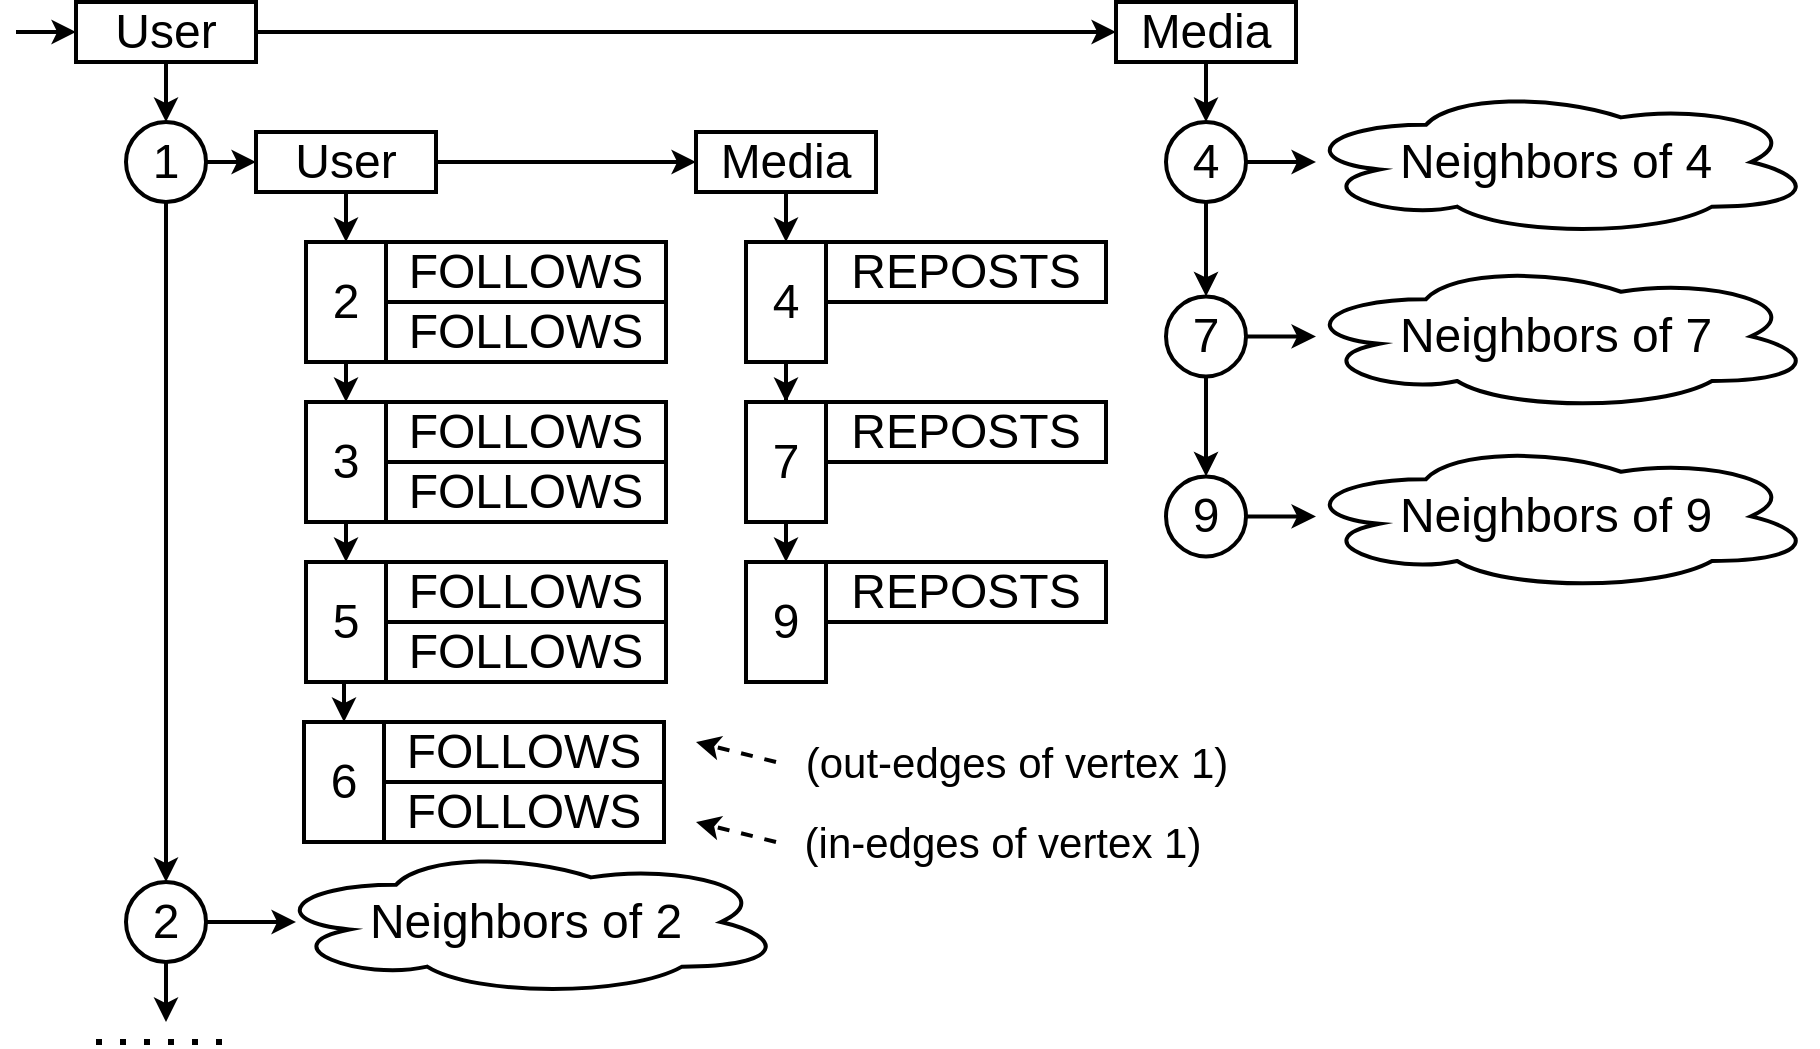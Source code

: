 <mxfile version="14.1.8" type="device"><diagram id="yqN_y2KPkK5F6SF3HblZ" name="Page-1"><mxGraphModel dx="1102" dy="807" grid="1" gridSize="10" guides="1" tooltips="1" connect="1" arrows="1" fold="1" page="1" pageScale="1" pageWidth="827" pageHeight="1169" math="0" shadow="0"><root><mxCell id="0"/><mxCell id="1" parent="0"/><mxCell id="Qf6dFci-3BxavoCaxBfH-58" style="edgeStyle=orthogonalEdgeStyle;rounded=0;orthogonalLoop=1;jettySize=auto;html=1;exitX=0.5;exitY=1;exitDx=0;exitDy=0;strokeWidth=2;" parent="1" source="Qf6dFci-3BxavoCaxBfH-2" target="Qf6dFci-3BxavoCaxBfH-55" edge="1"><mxGeometry relative="1" as="geometry"/></mxCell><mxCell id="Qf6dFci-3BxavoCaxBfH-2" value="&lt;font style=&quot;font-size: 24px&quot;&gt;Media&lt;/font&gt;" style="rounded=0;whiteSpace=wrap;html=1;strokeWidth=2;" parent="1" vertex="1"><mxGeometry x="430" y="365" width="90" height="30" as="geometry"/></mxCell><mxCell id="Qf6dFci-3BxavoCaxBfH-3" value="&lt;font style=&quot;font-size: 24px&quot;&gt;REPOSTS&lt;br&gt;&lt;/font&gt;" style="rounded=0;whiteSpace=wrap;html=1;strokeWidth=2;" parent="1" vertex="1"><mxGeometry x="495" y="420" width="140" height="30" as="geometry"/></mxCell><mxCell id="Qf6dFci-3BxavoCaxBfH-8" style="edgeStyle=orthogonalEdgeStyle;rounded=0;orthogonalLoop=1;jettySize=auto;html=1;exitX=0.5;exitY=1;exitDx=0;exitDy=0;strokeWidth=2;" parent="1" source="Qf6dFci-3BxavoCaxBfH-6" target="Qf6dFci-3BxavoCaxBfH-7" edge="1"><mxGeometry relative="1" as="geometry"/></mxCell><mxCell id="Qf6dFci-3BxavoCaxBfH-67" style="edgeStyle=orthogonalEdgeStyle;rounded=0;orthogonalLoop=1;jettySize=auto;html=1;exitX=1;exitY=0.5;exitDx=0;exitDy=0;entryX=0;entryY=0.5;entryDx=0;entryDy=0;strokeWidth=2;" parent="1" source="Qf6dFci-3BxavoCaxBfH-6" target="Qf6dFci-3BxavoCaxBfH-66" edge="1"><mxGeometry relative="1" as="geometry"/></mxCell><mxCell id="Qf6dFci-3BxavoCaxBfH-6" value="&lt;font style=&quot;font-size: 24px&quot;&gt;User&lt;/font&gt;" style="rounded=0;whiteSpace=wrap;html=1;strokeWidth=2;" parent="1" vertex="1"><mxGeometry x="120" y="300" width="90" height="30" as="geometry"/></mxCell><mxCell id="Qf6dFci-3BxavoCaxBfH-10" style="edgeStyle=orthogonalEdgeStyle;rounded=0;orthogonalLoop=1;jettySize=auto;html=1;exitX=1;exitY=0.5;exitDx=0;exitDy=0;entryX=0;entryY=0.5;entryDx=0;entryDy=0;strokeWidth=2;" parent="1" source="Qf6dFci-3BxavoCaxBfH-7" target="Qf6dFci-3BxavoCaxBfH-9" edge="1"><mxGeometry relative="1" as="geometry"/></mxCell><mxCell id="Qf6dFci-3BxavoCaxBfH-32" style="edgeStyle=orthogonalEdgeStyle;rounded=0;orthogonalLoop=1;jettySize=auto;html=1;exitX=0.5;exitY=1;exitDx=0;exitDy=0;strokeWidth=2;" parent="1" source="Qf6dFci-3BxavoCaxBfH-7" target="Qf6dFci-3BxavoCaxBfH-31" edge="1"><mxGeometry relative="1" as="geometry"/></mxCell><mxCell id="Qf6dFci-3BxavoCaxBfH-7" value="&lt;font style=&quot;font-size: 24px&quot;&gt;1&lt;/font&gt;" style="ellipse;whiteSpace=wrap;html=1;aspect=fixed;strokeWidth=2;" parent="1" vertex="1"><mxGeometry x="145" y="360" width="40" height="40" as="geometry"/></mxCell><mxCell id="Qf6dFci-3BxavoCaxBfH-14" style="edgeStyle=orthogonalEdgeStyle;rounded=0;orthogonalLoop=1;jettySize=auto;html=1;exitX=0.5;exitY=1;exitDx=0;exitDy=0;entryX=0.5;entryY=0;entryDx=0;entryDy=0;strokeWidth=2;" parent="1" source="Qf6dFci-3BxavoCaxBfH-9" target="Qf6dFci-3BxavoCaxBfH-13" edge="1"><mxGeometry relative="1" as="geometry"/></mxCell><mxCell id="Qf6dFci-3BxavoCaxBfH-29" style="edgeStyle=orthogonalEdgeStyle;rounded=0;orthogonalLoop=1;jettySize=auto;html=1;exitX=1;exitY=0.5;exitDx=0;exitDy=0;entryX=0;entryY=0.5;entryDx=0;entryDy=0;strokeWidth=2;" parent="1" source="Qf6dFci-3BxavoCaxBfH-9" target="Qf6dFci-3BxavoCaxBfH-2" edge="1"><mxGeometry relative="1" as="geometry"/></mxCell><mxCell id="Qf6dFci-3BxavoCaxBfH-9" value="&lt;font style=&quot;font-size: 24px&quot;&gt;User&lt;/font&gt;" style="rounded=0;whiteSpace=wrap;html=1;strokeWidth=2;" parent="1" vertex="1"><mxGeometry x="210" y="365" width="90" height="30" as="geometry"/></mxCell><mxCell id="Qf6dFci-3BxavoCaxBfH-20" style="edgeStyle=orthogonalEdgeStyle;rounded=0;orthogonalLoop=1;jettySize=auto;html=1;exitX=0.5;exitY=1;exitDx=0;exitDy=0;entryX=0.5;entryY=0;entryDx=0;entryDy=0;strokeWidth=2;" parent="1" source="Qf6dFci-3BxavoCaxBfH-13" target="Qf6dFci-3BxavoCaxBfH-17" edge="1"><mxGeometry relative="1" as="geometry"/></mxCell><mxCell id="Qf6dFci-3BxavoCaxBfH-13" value="&lt;font style=&quot;font-size: 24px&quot;&gt;2&lt;/font&gt;" style="rounded=0;whiteSpace=wrap;html=1;strokeWidth=2;" parent="1" vertex="1"><mxGeometry x="235" y="420" width="40" height="60" as="geometry"/></mxCell><mxCell id="Qf6dFci-3BxavoCaxBfH-15" value="&lt;font style=&quot;font-size: 24px&quot;&gt;FOLLOWS&lt;br&gt;&lt;/font&gt;" style="rounded=0;whiteSpace=wrap;html=1;strokeWidth=2;" parent="1" vertex="1"><mxGeometry x="275" y="420" width="140" height="30" as="geometry"/></mxCell><mxCell id="Qf6dFci-3BxavoCaxBfH-16" value="&lt;font style=&quot;font-size: 24px&quot;&gt;FOLLOWS&lt;br&gt;&lt;/font&gt;" style="rounded=0;whiteSpace=wrap;html=1;strokeWidth=2;" parent="1" vertex="1"><mxGeometry x="275" y="450" width="140" height="30" as="geometry"/></mxCell><mxCell id="Qf6dFci-3BxavoCaxBfH-24" style="edgeStyle=orthogonalEdgeStyle;rounded=0;orthogonalLoop=1;jettySize=auto;html=1;exitX=0.5;exitY=1;exitDx=0;exitDy=0;entryX=0.5;entryY=0;entryDx=0;entryDy=0;strokeWidth=2;" parent="1" source="Qf6dFci-3BxavoCaxBfH-17" target="Qf6dFci-3BxavoCaxBfH-21" edge="1"><mxGeometry relative="1" as="geometry"/></mxCell><mxCell id="Qf6dFci-3BxavoCaxBfH-17" value="&lt;font style=&quot;font-size: 24px&quot;&gt;3&lt;/font&gt;" style="rounded=0;whiteSpace=wrap;html=1;strokeWidth=2;" parent="1" vertex="1"><mxGeometry x="235" y="500" width="40" height="60" as="geometry"/></mxCell><mxCell id="Qf6dFci-3BxavoCaxBfH-18" value="&lt;font style=&quot;font-size: 24px&quot;&gt;FOLLOWS&lt;br&gt;&lt;/font&gt;" style="rounded=0;whiteSpace=wrap;html=1;strokeWidth=2;" parent="1" vertex="1"><mxGeometry x="275" y="500" width="140" height="30" as="geometry"/></mxCell><mxCell id="Qf6dFci-3BxavoCaxBfH-19" value="&lt;font style=&quot;font-size: 24px&quot;&gt;FOLLOWS&lt;br&gt;&lt;/font&gt;" style="rounded=0;whiteSpace=wrap;html=1;strokeWidth=2;" parent="1" vertex="1"><mxGeometry x="275" y="530" width="140" height="30" as="geometry"/></mxCell><mxCell id="Qf6dFci-3BxavoCaxBfH-28" style="edgeStyle=orthogonalEdgeStyle;rounded=0;orthogonalLoop=1;jettySize=auto;html=1;exitX=0.5;exitY=1;exitDx=0;exitDy=0;entryX=0.5;entryY=0;entryDx=0;entryDy=0;strokeWidth=2;" parent="1" source="Qf6dFci-3BxavoCaxBfH-21" target="Qf6dFci-3BxavoCaxBfH-25" edge="1"><mxGeometry relative="1" as="geometry"/></mxCell><mxCell id="Qf6dFci-3BxavoCaxBfH-21" value="&lt;font style=&quot;font-size: 24px&quot;&gt;5&lt;/font&gt;" style="rounded=0;whiteSpace=wrap;html=1;strokeWidth=2;" parent="1" vertex="1"><mxGeometry x="235" y="580" width="40" height="60" as="geometry"/></mxCell><mxCell id="Qf6dFci-3BxavoCaxBfH-22" value="&lt;font style=&quot;font-size: 24px&quot;&gt;FOLLOWS&lt;br&gt;&lt;/font&gt;" style="rounded=0;whiteSpace=wrap;html=1;strokeWidth=2;" parent="1" vertex="1"><mxGeometry x="275" y="580" width="140" height="30" as="geometry"/></mxCell><mxCell id="Qf6dFci-3BxavoCaxBfH-23" value="&lt;font style=&quot;font-size: 24px&quot;&gt;FOLLOWS&lt;br&gt;&lt;/font&gt;" style="rounded=0;whiteSpace=wrap;html=1;strokeWidth=2;" parent="1" vertex="1"><mxGeometry x="275" y="610" width="140" height="30" as="geometry"/></mxCell><mxCell id="Qf6dFci-3BxavoCaxBfH-25" value="&lt;font style=&quot;font-size: 24px&quot;&gt;6&lt;/font&gt;" style="rounded=0;whiteSpace=wrap;html=1;strokeWidth=2;" parent="1" vertex="1"><mxGeometry x="234" y="660" width="40" height="60" as="geometry"/></mxCell><mxCell id="Qf6dFci-3BxavoCaxBfH-26" value="&lt;font style=&quot;font-size: 24px&quot;&gt;FOLLOWS&lt;br&gt;&lt;/font&gt;" style="rounded=0;whiteSpace=wrap;html=1;strokeWidth=2;" parent="1" vertex="1"><mxGeometry x="274" y="660" width="140" height="30" as="geometry"/></mxCell><mxCell id="Qf6dFci-3BxavoCaxBfH-27" value="&lt;font style=&quot;font-size: 24px&quot;&gt;FOLLOWS&lt;br&gt;&lt;/font&gt;" style="rounded=0;whiteSpace=wrap;html=1;strokeWidth=2;" parent="1" vertex="1"><mxGeometry x="274" y="690" width="140" height="30" as="geometry"/></mxCell><mxCell id="Qf6dFci-3BxavoCaxBfH-30" value="" style="endArrow=classic;html=1;strokeWidth=2;entryX=0;entryY=0.5;entryDx=0;entryDy=0;" parent="1" target="Qf6dFci-3BxavoCaxBfH-6" edge="1"><mxGeometry width="50" height="50" relative="1" as="geometry"><mxPoint x="90" y="315" as="sourcePoint"/><mxPoint x="90" y="210" as="targetPoint"/></mxGeometry></mxCell><mxCell id="Qf6dFci-3BxavoCaxBfH-48" style="edgeStyle=orthogonalEdgeStyle;rounded=0;orthogonalLoop=1;jettySize=auto;html=1;exitX=0.5;exitY=1;exitDx=0;exitDy=0;entryX=0.5;entryY=0;entryDx=0;entryDy=0;strokeWidth=2;" parent="1" source="Qf6dFci-3BxavoCaxBfH-31" edge="1"><mxGeometry relative="1" as="geometry"><mxPoint x="165" y="810" as="targetPoint"/></mxGeometry></mxCell><mxCell id="Qf6dFci-3BxavoCaxBfH-50" style="edgeStyle=orthogonalEdgeStyle;rounded=0;orthogonalLoop=1;jettySize=auto;html=1;exitX=1;exitY=0.5;exitDx=0;exitDy=0;strokeWidth=2;" parent="1" source="Qf6dFci-3BxavoCaxBfH-31" edge="1"><mxGeometry relative="1" as="geometry"><mxPoint x="230" y="760" as="targetPoint"/></mxGeometry></mxCell><mxCell id="Qf6dFci-3BxavoCaxBfH-31" value="&lt;font style=&quot;font-size: 24px&quot;&gt;2&lt;/font&gt;" style="ellipse;whiteSpace=wrap;html=1;aspect=fixed;strokeWidth=2;" parent="1" vertex="1"><mxGeometry x="145" y="740" width="40" height="40" as="geometry"/></mxCell><mxCell id="Qf6dFci-3BxavoCaxBfH-43" value="&lt;font style=&quot;font-size: 24px&quot;&gt;Neighbors of 2&lt;/font&gt;" style="ellipse;shape=cloud;whiteSpace=wrap;html=1;strokeWidth=2;" parent="1" vertex="1"><mxGeometry x="215" y="722.81" width="260" height="74.38" as="geometry"/></mxCell><mxCell id="Qf6dFci-3BxavoCaxBfH-51" value="" style="endArrow=none;dashed=1;html=1;dashPattern=1 3;strokeWidth=3;" parent="1" edge="1"><mxGeometry width="50" height="50" relative="1" as="geometry"><mxPoint x="130" y="820" as="sourcePoint"/><mxPoint x="200" y="820" as="targetPoint"/></mxGeometry></mxCell><mxCell id="Qf6dFci-3BxavoCaxBfH-64" style="edgeStyle=orthogonalEdgeStyle;rounded=0;orthogonalLoop=1;jettySize=auto;html=1;exitX=0.5;exitY=1;exitDx=0;exitDy=0;strokeWidth=2;" parent="1" source="Qf6dFci-3BxavoCaxBfH-55" target="Qf6dFci-3BxavoCaxBfH-61" edge="1"><mxGeometry relative="1" as="geometry"/></mxCell><mxCell id="Qf6dFci-3BxavoCaxBfH-55" value="&lt;font style=&quot;font-size: 24px&quot;&gt;4&lt;/font&gt;" style="rounded=0;whiteSpace=wrap;html=1;strokeWidth=2;" parent="1" vertex="1"><mxGeometry x="455" y="420" width="40" height="60" as="geometry"/></mxCell><mxCell id="Qf6dFci-3BxavoCaxBfH-60" value="&lt;font style=&quot;font-size: 24px&quot;&gt;REPOSTS&lt;br&gt;&lt;/font&gt;" style="rounded=0;whiteSpace=wrap;html=1;strokeWidth=2;" parent="1" vertex="1"><mxGeometry x="495" y="500" width="140" height="30" as="geometry"/></mxCell><mxCell id="Qf6dFci-3BxavoCaxBfH-65" style="edgeStyle=orthogonalEdgeStyle;rounded=0;orthogonalLoop=1;jettySize=auto;html=1;exitX=0.5;exitY=1;exitDx=0;exitDy=0;entryX=0.5;entryY=0;entryDx=0;entryDy=0;strokeWidth=2;" parent="1" source="Qf6dFci-3BxavoCaxBfH-61" target="Qf6dFci-3BxavoCaxBfH-63" edge="1"><mxGeometry relative="1" as="geometry"/></mxCell><mxCell id="Qf6dFci-3BxavoCaxBfH-61" value="&lt;font style=&quot;font-size: 24px&quot;&gt;7&lt;/font&gt;" style="rounded=0;whiteSpace=wrap;html=1;strokeWidth=2;" parent="1" vertex="1"><mxGeometry x="455" y="500" width="40" height="60" as="geometry"/></mxCell><mxCell id="Qf6dFci-3BxavoCaxBfH-62" value="&lt;font style=&quot;font-size: 24px&quot;&gt;REPOSTS&lt;br&gt;&lt;/font&gt;" style="rounded=0;whiteSpace=wrap;html=1;strokeWidth=2;" parent="1" vertex="1"><mxGeometry x="495" y="580" width="140" height="30" as="geometry"/></mxCell><mxCell id="Qf6dFci-3BxavoCaxBfH-63" value="&lt;font style=&quot;font-size: 24px&quot;&gt;9&lt;/font&gt;" style="rounded=0;whiteSpace=wrap;html=1;strokeWidth=2;" parent="1" vertex="1"><mxGeometry x="455" y="580" width="40" height="60" as="geometry"/></mxCell><mxCell id="Qf6dFci-3BxavoCaxBfH-69" style="edgeStyle=orthogonalEdgeStyle;rounded=0;orthogonalLoop=1;jettySize=auto;html=1;exitX=0.5;exitY=1;exitDx=0;exitDy=0;strokeWidth=2;" parent="1" source="Qf6dFci-3BxavoCaxBfH-66" target="Qf6dFci-3BxavoCaxBfH-68" edge="1"><mxGeometry relative="1" as="geometry"/></mxCell><mxCell id="Qf6dFci-3BxavoCaxBfH-66" value="&lt;font style=&quot;font-size: 24px&quot;&gt;Media&lt;/font&gt;" style="rounded=0;whiteSpace=wrap;html=1;strokeWidth=2;" parent="1" vertex="1"><mxGeometry x="640" y="300" width="90" height="30" as="geometry"/></mxCell><mxCell id="Qf6dFci-3BxavoCaxBfH-75" style="edgeStyle=orthogonalEdgeStyle;rounded=0;orthogonalLoop=1;jettySize=auto;html=1;exitX=1;exitY=0.5;exitDx=0;exitDy=0;strokeWidth=2;" parent="1" source="Qf6dFci-3BxavoCaxBfH-68" edge="1"><mxGeometry relative="1" as="geometry"><mxPoint x="740" y="380" as="targetPoint"/></mxGeometry></mxCell><mxCell id="Qf6dFci-3BxavoCaxBfH-83" style="edgeStyle=orthogonalEdgeStyle;rounded=0;orthogonalLoop=1;jettySize=auto;html=1;exitX=0.5;exitY=1;exitDx=0;exitDy=0;strokeWidth=2;" parent="1" source="Qf6dFci-3BxavoCaxBfH-68" target="Qf6dFci-3BxavoCaxBfH-78" edge="1"><mxGeometry relative="1" as="geometry"/></mxCell><mxCell id="Qf6dFci-3BxavoCaxBfH-68" value="&lt;font style=&quot;font-size: 24px&quot;&gt;4&lt;/font&gt;" style="ellipse;whiteSpace=wrap;html=1;aspect=fixed;strokeWidth=2;" parent="1" vertex="1"><mxGeometry x="665" y="360" width="40" height="40" as="geometry"/></mxCell><mxCell id="Qf6dFci-3BxavoCaxBfH-72" value="&lt;font style=&quot;font-size: 24px&quot;&gt;Neighbors of 4&lt;/font&gt;" style="ellipse;shape=cloud;whiteSpace=wrap;html=1;strokeWidth=2;" parent="1" vertex="1"><mxGeometry x="730" y="342.81" width="260" height="74.38" as="geometry"/></mxCell><mxCell id="Qf6dFci-3BxavoCaxBfH-77" style="edgeStyle=orthogonalEdgeStyle;rounded=0;orthogonalLoop=1;jettySize=auto;html=1;exitX=1;exitY=0.5;exitDx=0;exitDy=0;strokeWidth=2;" parent="1" source="Qf6dFci-3BxavoCaxBfH-78" edge="1"><mxGeometry relative="1" as="geometry"><mxPoint x="740" y="467.19" as="targetPoint"/></mxGeometry></mxCell><mxCell id="Qf6dFci-3BxavoCaxBfH-84" style="edgeStyle=orthogonalEdgeStyle;rounded=0;orthogonalLoop=1;jettySize=auto;html=1;exitX=0.5;exitY=1;exitDx=0;exitDy=0;strokeWidth=2;" parent="1" source="Qf6dFci-3BxavoCaxBfH-78" target="Qf6dFci-3BxavoCaxBfH-81" edge="1"><mxGeometry relative="1" as="geometry"/></mxCell><mxCell id="Qf6dFci-3BxavoCaxBfH-78" value="&lt;font style=&quot;font-size: 24px&quot;&gt;7&lt;/font&gt;" style="ellipse;whiteSpace=wrap;html=1;aspect=fixed;strokeWidth=2;" parent="1" vertex="1"><mxGeometry x="665" y="447.19" width="40" height="40" as="geometry"/></mxCell><mxCell id="Qf6dFci-3BxavoCaxBfH-79" value="&lt;font style=&quot;font-size: 24px&quot;&gt;Neighbors of 7&lt;/font&gt;" style="ellipse;shape=cloud;whiteSpace=wrap;html=1;strokeWidth=2;" parent="1" vertex="1"><mxGeometry x="730" y="430" width="260" height="74.38" as="geometry"/></mxCell><mxCell id="Qf6dFci-3BxavoCaxBfH-80" style="edgeStyle=orthogonalEdgeStyle;rounded=0;orthogonalLoop=1;jettySize=auto;html=1;exitX=1;exitY=0.5;exitDx=0;exitDy=0;strokeWidth=2;" parent="1" source="Qf6dFci-3BxavoCaxBfH-81" edge="1"><mxGeometry relative="1" as="geometry"><mxPoint x="740" y="557.19" as="targetPoint"/></mxGeometry></mxCell><mxCell id="Qf6dFci-3BxavoCaxBfH-81" value="&lt;font style=&quot;font-size: 24px&quot;&gt;9&lt;/font&gt;" style="ellipse;whiteSpace=wrap;html=1;aspect=fixed;strokeWidth=2;" parent="1" vertex="1"><mxGeometry x="665" y="537.19" width="40" height="40" as="geometry"/></mxCell><mxCell id="Qf6dFci-3BxavoCaxBfH-82" value="&lt;font style=&quot;font-size: 24px&quot;&gt;Neighbors of 9&lt;/font&gt;" style="ellipse;shape=cloud;whiteSpace=wrap;html=1;strokeWidth=2;" parent="1" vertex="1"><mxGeometry x="730" y="520" width="260" height="74.38" as="geometry"/></mxCell><mxCell id="mxGYXfNNXTEFTu1_S_kD-3" value="&lt;span style=&quot;font-size: 21px&quot;&gt;(out-edges of vertex 1)&lt;/span&gt;" style="text;html=1;align=center;verticalAlign=middle;resizable=0;points=[];autosize=1;" parent="1" vertex="1"><mxGeometry x="475" y="670" width="230" height="20" as="geometry"/></mxCell><mxCell id="mxGYXfNNXTEFTu1_S_kD-4" value="&lt;font style=&quot;font-size: 21px&quot;&gt;(in-edges of vertex 1)&lt;/font&gt;" style="text;html=1;align=center;verticalAlign=middle;resizable=0;points=[];autosize=1;" parent="1" vertex="1"><mxGeometry x="478" y="710" width="210" height="20" as="geometry"/></mxCell><mxCell id="9oIhRtTzDZCgdL82AZ8M-1" value="" style="endArrow=classic;html=1;strokeWidth=2;dashed=1;" parent="1" edge="1"><mxGeometry width="50" height="50" relative="1" as="geometry"><mxPoint x="470" y="680" as="sourcePoint"/><mxPoint x="430" y="670" as="targetPoint"/></mxGeometry></mxCell><mxCell id="9oIhRtTzDZCgdL82AZ8M-2" value="" style="endArrow=classic;html=1;strokeWidth=2;dashed=1;" parent="1" edge="1"><mxGeometry width="50" height="50" relative="1" as="geometry"><mxPoint x="470" y="720" as="sourcePoint"/><mxPoint x="430" y="710" as="targetPoint"/></mxGeometry></mxCell></root></mxGraphModel></diagram></mxfile>